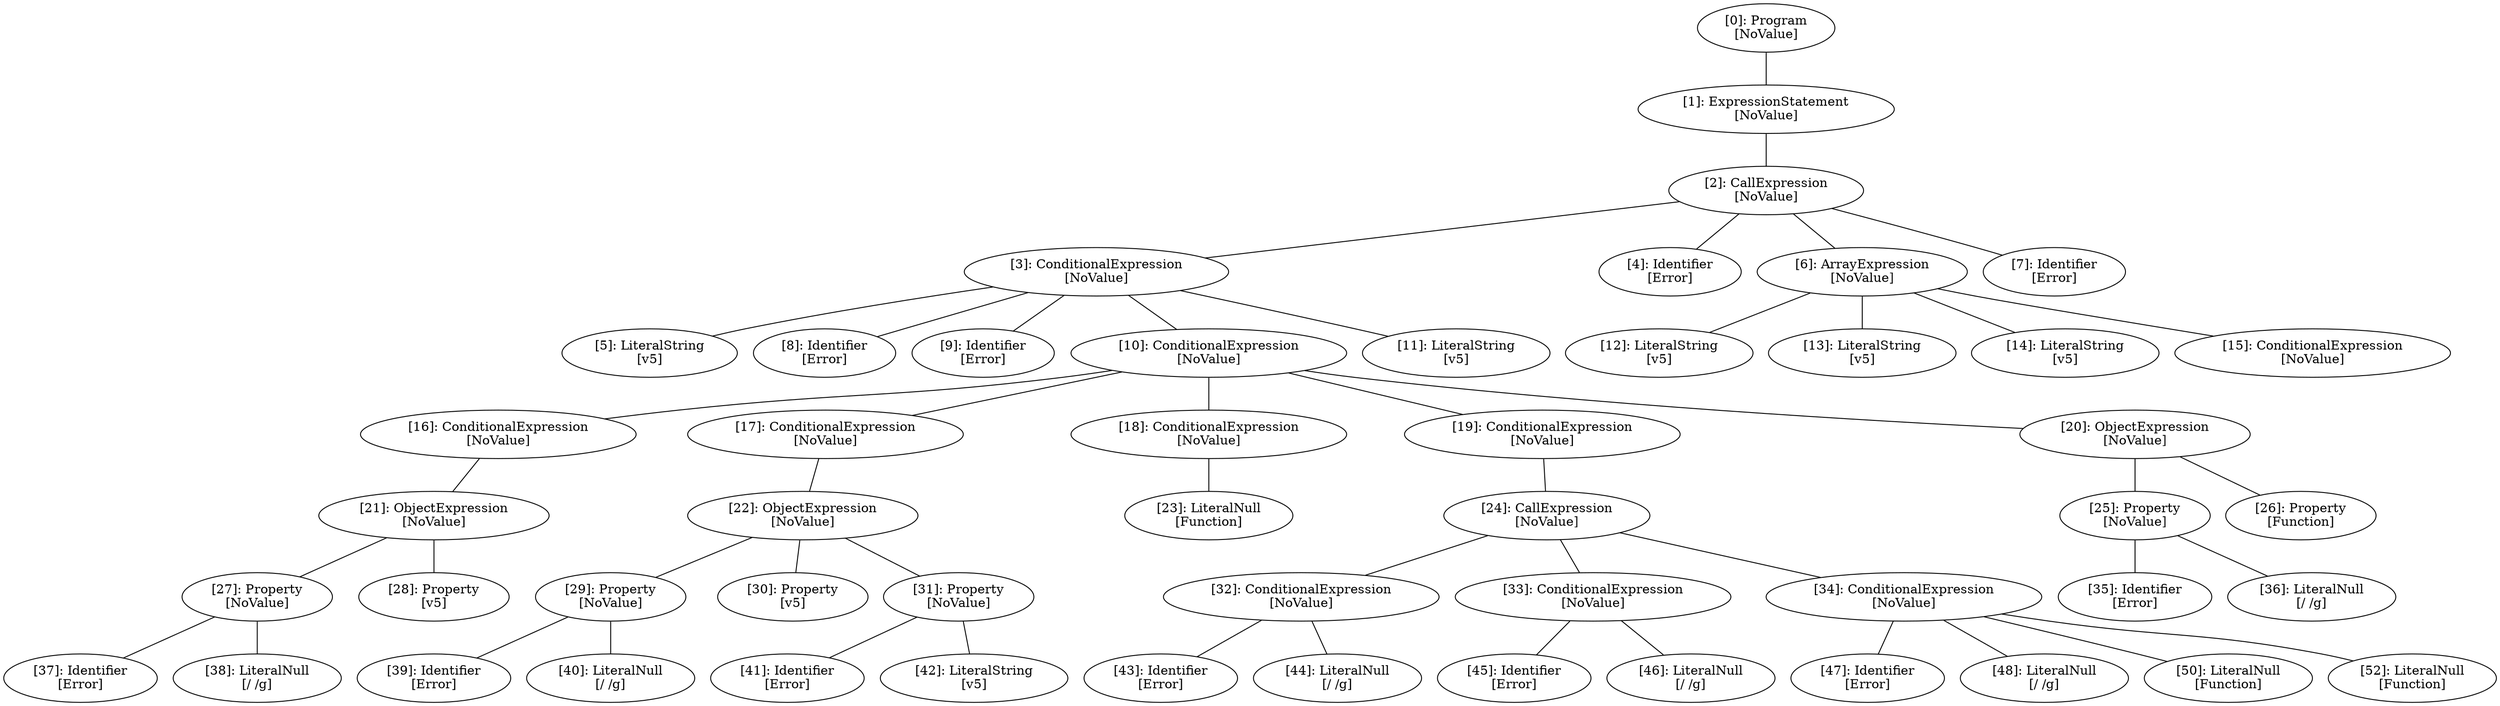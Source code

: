 // Result
graph {
	0 [label="[0]: Program
[NoValue]"]
	1 [label="[1]: ExpressionStatement
[NoValue]"]
	2 [label="[2]: CallExpression
[NoValue]"]
	3 [label="[3]: ConditionalExpression
[NoValue]"]
	4 [label="[4]: Identifier
[Error]"]
	5 [label="[5]: LiteralString
[v5]"]
	6 [label="[6]: ArrayExpression
[NoValue]"]
	7 [label="[7]: Identifier
[Error]"]
	8 [label="[8]: Identifier
[Error]"]
	9 [label="[9]: Identifier
[Error]"]
	10 [label="[10]: ConditionalExpression
[NoValue]"]
	11 [label="[11]: LiteralString
[v5]"]
	12 [label="[12]: LiteralString
[v5]"]
	13 [label="[13]: LiteralString
[v5]"]
	14 [label="[14]: LiteralString
[v5]"]
	15 [label="[15]: ConditionalExpression
[NoValue]"]
	16 [label="[16]: ConditionalExpression
[NoValue]"]
	17 [label="[17]: ConditionalExpression
[NoValue]"]
	18 [label="[18]: ConditionalExpression
[NoValue]"]
	19 [label="[19]: ConditionalExpression
[NoValue]"]
	20 [label="[20]: ObjectExpression
[NoValue]"]
	21 [label="[21]: ObjectExpression
[NoValue]"]
	22 [label="[22]: ObjectExpression
[NoValue]"]
	23 [label="[23]: LiteralNull
[Function]"]
	24 [label="[24]: CallExpression
[NoValue]"]
	25 [label="[25]: Property
[NoValue]"]
	26 [label="[26]: Property
[Function]"]
	27 [label="[27]: Property
[NoValue]"]
	28 [label="[28]: Property
[v5]"]
	29 [label="[29]: Property
[NoValue]"]
	30 [label="[30]: Property
[v5]"]
	31 [label="[31]: Property
[NoValue]"]
	32 [label="[32]: ConditionalExpression
[NoValue]"]
	33 [label="[33]: ConditionalExpression
[NoValue]"]
	34 [label="[34]: ConditionalExpression
[NoValue]"]
	35 [label="[35]: Identifier
[Error]"]
	36 [label="[36]: LiteralNull
[/ /g]"]
	37 [label="[37]: Identifier
[Error]"]
	38 [label="[38]: LiteralNull
[/ /g]"]
	39 [label="[39]: Identifier
[Error]"]
	40 [label="[40]: LiteralNull
[/ /g]"]
	41 [label="[41]: Identifier
[Error]"]
	42 [label="[42]: LiteralString
[v5]"]
	43 [label="[43]: Identifier
[Error]"]
	44 [label="[44]: LiteralNull
[/ /g]"]
	45 [label="[45]: Identifier
[Error]"]
	46 [label="[46]: LiteralNull
[/ /g]"]
	47 [label="[47]: Identifier
[Error]"]
	48 [label="[48]: LiteralNull
[/ /g]"]
	50 [label="[50]: LiteralNull
[Function]"]
	52 [label="[52]: LiteralNull
[Function]"]
	0 -- 1
	1 -- 2
	2 -- 3
	2 -- 4
	2 -- 6
	2 -- 7
	3 -- 5
	3 -- 8
	3 -- 9
	3 -- 10
	3 -- 11
	6 -- 12
	6 -- 13
	6 -- 14
	6 -- 15
	10 -- 16
	10 -- 17
	10 -- 18
	10 -- 19
	10 -- 20
	16 -- 21
	17 -- 22
	18 -- 23
	19 -- 24
	20 -- 25
	20 -- 26
	21 -- 27
	21 -- 28
	22 -- 29
	22 -- 30
	22 -- 31
	24 -- 32
	24 -- 33
	24 -- 34
	25 -- 35
	25 -- 36
	27 -- 37
	27 -- 38
	29 -- 39
	29 -- 40
	31 -- 41
	31 -- 42
	32 -- 43
	32 -- 44
	33 -- 45
	33 -- 46
	34 -- 47
	34 -- 48
	34 -- 50
	34 -- 52
}
